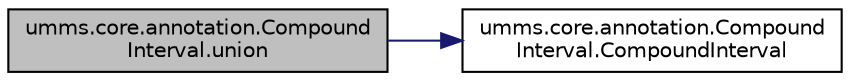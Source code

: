 digraph "umms.core.annotation.CompoundInterval.union"
{
  edge [fontname="Helvetica",fontsize="10",labelfontname="Helvetica",labelfontsize="10"];
  node [fontname="Helvetica",fontsize="10",shape=record];
  rankdir="LR";
  Node1 [label="umms.core.annotation.Compound\lInterval.union",height=0.2,width=0.4,color="black", fillcolor="grey75", style="filled" fontcolor="black"];
  Node1 -> Node2 [color="midnightblue",fontsize="10",style="solid"];
  Node2 [label="umms.core.annotation.Compound\lInterval.CompoundInterval",height=0.2,width=0.4,color="black", fillcolor="white", style="filled",URL="$classumms_1_1core_1_1annotation_1_1_compound_interval.html#a11643c83ca967494810bdcb0bd7886a7"];
}
